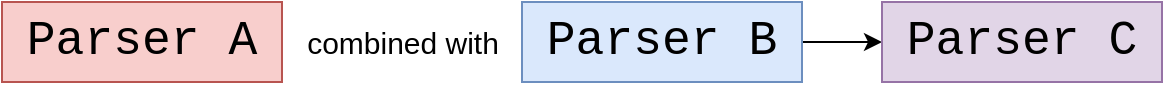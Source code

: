 <mxfile version="23.1.6" type="device">
  <diagram name="Page-1" id="DH0VSUAS_0w_N3MlrScq">
    <mxGraphModel dx="2074" dy="795" grid="1" gridSize="10" guides="1" tooltips="1" connect="1" arrows="1" fold="1" page="1" pageScale="1" pageWidth="850" pageHeight="1100" math="0" shadow="0">
      <root>
        <mxCell id="0" />
        <mxCell id="1" parent="0" />
        <mxCell id="c7jvHr3cR50x4m3xwNMf-2" value="Parser A" style="rounded=0;whiteSpace=wrap;html=1;fontSize=24;fontFamily=Courier New;fillColor=#f8cecc;strokeColor=#b85450;" vertex="1" parent="1">
          <mxGeometry x="80" y="360" width="140" height="40" as="geometry" />
        </mxCell>
        <mxCell id="c7jvHr3cR50x4m3xwNMf-8" value="" style="edgeStyle=orthogonalEdgeStyle;rounded=0;orthogonalLoop=1;jettySize=auto;html=1;" edge="1" parent="1" source="c7jvHr3cR50x4m3xwNMf-3" target="c7jvHr3cR50x4m3xwNMf-7">
          <mxGeometry relative="1" as="geometry" />
        </mxCell>
        <mxCell id="c7jvHr3cR50x4m3xwNMf-3" value="Parser B" style="rounded=0;whiteSpace=wrap;html=1;fontSize=24;fontFamily=Courier New;fillColor=#dae8fc;strokeColor=#6c8ebf;" vertex="1" parent="1">
          <mxGeometry x="340" y="360" width="140" height="40" as="geometry" />
        </mxCell>
        <mxCell id="c7jvHr3cR50x4m3xwNMf-6" value="combined with" style="text;html=1;align=center;verticalAlign=middle;resizable=0;points=[];autosize=1;strokeColor=none;fillColor=none;fontSize=15;" vertex="1" parent="1">
          <mxGeometry x="220" y="365" width="120" height="30" as="geometry" />
        </mxCell>
        <mxCell id="c7jvHr3cR50x4m3xwNMf-7" value="Parser C" style="rounded=0;whiteSpace=wrap;html=1;fontSize=24;fontFamily=Courier New;fillColor=#e1d5e7;strokeColor=#9673a6;" vertex="1" parent="1">
          <mxGeometry x="520" y="360" width="140" height="40" as="geometry" />
        </mxCell>
      </root>
    </mxGraphModel>
  </diagram>
</mxfile>
